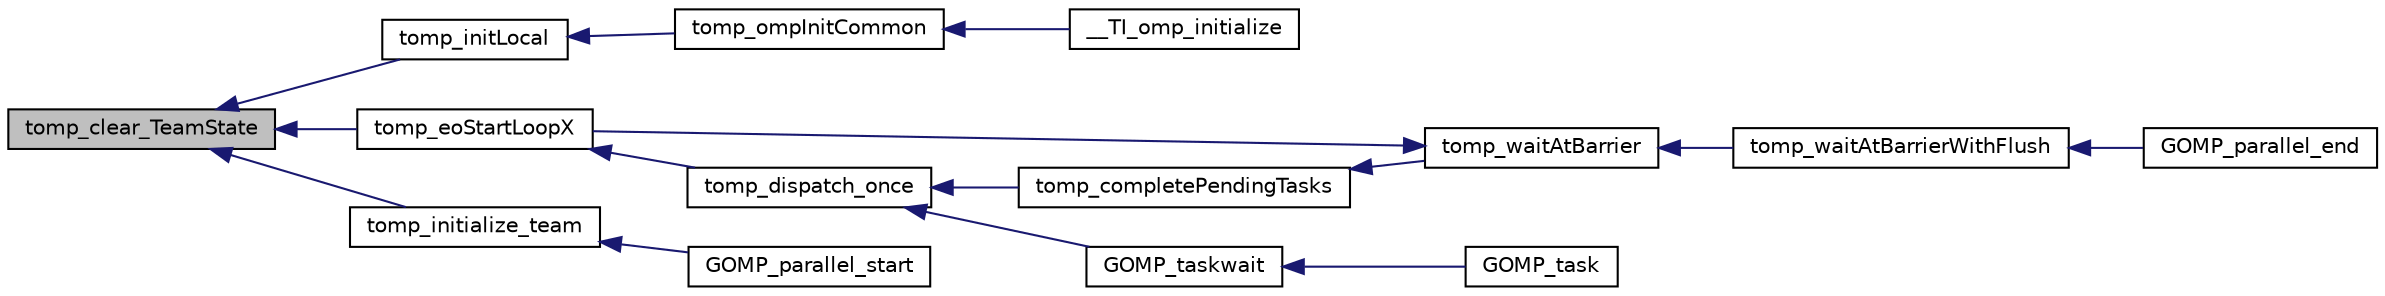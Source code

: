 digraph "tomp_clear_TeamState"
{
  edge [fontname="Helvetica",fontsize="10",labelfontname="Helvetica",labelfontsize="10"];
  node [fontname="Helvetica",fontsize="10",shape=record];
  rankdir="LR";
  Node1 [label="tomp_clear_TeamState",height=0.2,width=0.4,color="black", fillcolor="grey75", style="filled", fontcolor="black"];
  Node1 -> Node2 [dir="back",color="midnightblue",fontsize="10",style="solid",fontname="Helvetica"];
  Node2 [label="tomp_initLocal",height=0.2,width=0.4,color="black", fillcolor="white", style="filled",URL="$tomp__init_8h.html#aa1f5242b5c49be2373e9cd6de3d9f2f2",tooltip="OpenMP local (per-core) initialization. "];
  Node2 -> Node3 [dir="back",color="midnightblue",fontsize="10",style="solid",fontname="Helvetica"];
  Node3 [label="tomp_ompInitCommon",height=0.2,width=0.4,color="black", fillcolor="white", style="filled",URL="$tomp__init_8h.html#a82214ea6a4bfdb96e4747f4b015ac6f4",tooltip="Initialization steps shared in RTSC and bare-metal modes. "];
  Node3 -> Node4 [dir="back",color="midnightblue",fontsize="10",style="solid",fontname="Helvetica"];
  Node4 [label="__TI_omp_initialize",height=0.2,width=0.4,color="black", fillcolor="white", style="filled",URL="$boot_8c.html#a26e8cff2afffc6ca9503aed9262842c2",tooltip="Initializes the OMP runtime. "];
  Node1 -> Node5 [dir="back",color="midnightblue",fontsize="10",style="solid",fontname="Helvetica"];
  Node5 [label="tomp_eoStartLoopX",height=0.2,width=0.4,color="black", fillcolor="white", style="filled",URL="$tomp__parallel_8h.html#a9b7f1752f80c8e3ca26bc95080795a20",tooltip="Function executed by the worker cores when they pull an event from the workshare queue. "];
  Node5 -> Node6 [dir="back",color="midnightblue",fontsize="10",style="solid",fontname="Helvetica"];
  Node6 [label="tomp_dispatch_once",height=0.2,width=0.4,color="black", fillcolor="white", style="filled",URL="$tomp__init_8h.html#ae6950591d2e87e30c43306b0230749e3",tooltip="OpenMP dispatch function. "];
  Node6 -> Node7 [dir="back",color="midnightblue",fontsize="10",style="solid",fontname="Helvetica"];
  Node7 [label="tomp_completePendingTasks",height=0.2,width=0.4,color="black", fillcolor="white", style="filled",URL="$tomp__util_8h.html#a3aa28741c3c778eb6bf98fcb6a5acd64",tooltip="Complete all explicit tasks generated upto the implicit/explicit barrier. "];
  Node7 -> Node8 [dir="back",color="midnightblue",fontsize="10",style="solid",fontname="Helvetica"];
  Node8 [label="tomp_waitAtBarrier",height=0.2,width=0.4,color="black", fillcolor="white", style="filled",URL="$tomp__util_8h.html#a143a5568daa6cfc24944c6951f67881c",tooltip="Wait for a certain number of threads to reach this point. "];
  Node8 -> Node5 [dir="back",color="midnightblue",fontsize="10",style="solid",fontname="Helvetica"];
  Node8 -> Node9 [dir="back",color="midnightblue",fontsize="10",style="solid",fontname="Helvetica"];
  Node9 [label="tomp_waitAtBarrierWithFlush",height=0.2,width=0.4,color="black", fillcolor="white", style="filled",URL="$tomp__util_8h.html#ac19a6ee376c371d379f40e8dcd1d896b",tooltip="OpenMP barrier including the implicit flush. "];
  Node9 -> Node10 [dir="back",color="midnightblue",fontsize="10",style="solid",fontname="Helvetica"];
  Node10 [label="GOMP_parallel_end",height=0.2,width=0.4,color="black", fillcolor="white", style="filled",URL="$tomp__parallel_8c.html#a23499c41ade84b2dc232d2a7015a7183",tooltip="Wait for implicit/explicit tasks to complete and terminate the team. "];
  Node6 -> Node11 [dir="back",color="midnightblue",fontsize="10",style="solid",fontname="Helvetica"];
  Node11 [label="GOMP_taskwait",height=0.2,width=0.4,color="black", fillcolor="white", style="filled",URL="$tomp__task_8c.html#a7069b5d5c98d6c70fbe7609758ccc3b7",tooltip="Called when encountering a taskwait directive. "];
  Node11 -> Node12 [dir="back",color="midnightblue",fontsize="10",style="solid",fontname="Helvetica"];
  Node12 [label="GOMP_task",height=0.2,width=0.4,color="black", fillcolor="white", style="filled",URL="$tomp__task_8c.html#a7763a811f466174ef3f35cd2b0757d5d",tooltip="Called when encountering an explicit task directive. "];
  Node1 -> Node13 [dir="back",color="midnightblue",fontsize="10",style="solid",fontname="Helvetica"];
  Node13 [label="tomp_initialize_team",height=0.2,width=0.4,color="black", fillcolor="white", style="filled",URL="$tomp__parallel_8h.html#a922e07a50dc3c58f2db569dde727245c",tooltip="Create and initialize a team. "];
  Node13 -> Node14 [dir="back",color="midnightblue",fontsize="10",style="solid",fontname="Helvetica"];
  Node14 [label="GOMP_parallel_start",height=0.2,width=0.4,color="black", fillcolor="white", style="filled",URL="$tomp__parallel_8c.html#a1b5e247c0eb03f2846741f5e395d351a",tooltip="GOMP_parallel_start is used for the for loop parallelism. "];
}
